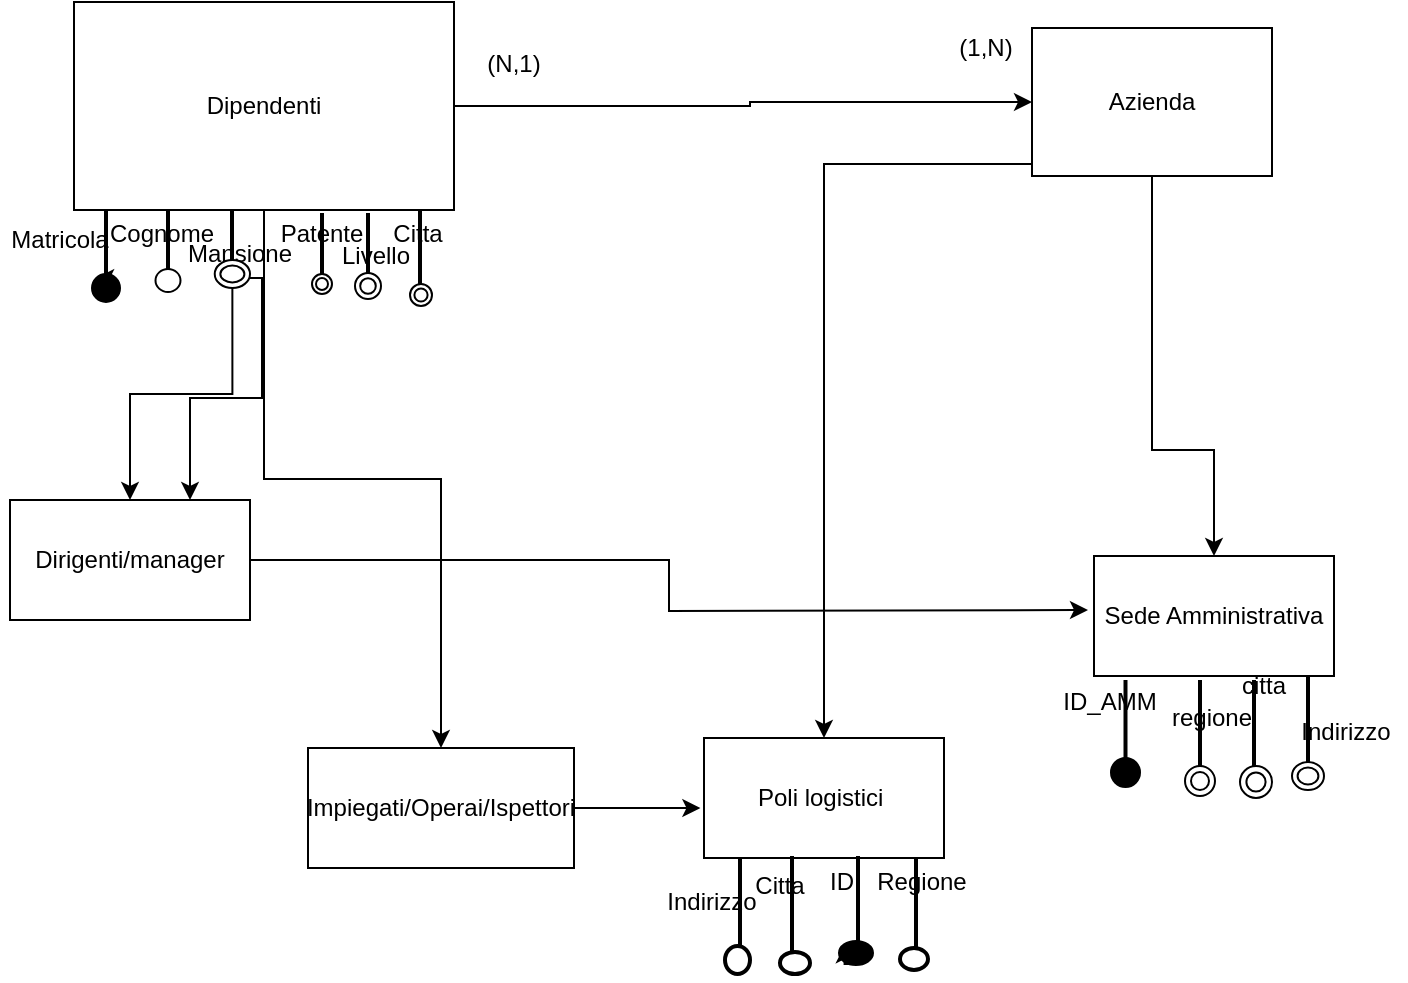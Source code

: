 <mxfile version="20.8.16" type="device"><diagram name="Pagina-1" id="kRQeUAXzFnwSmmg7LlJl"><mxGraphModel dx="1036" dy="614" grid="0" gridSize="10" guides="1" tooltips="1" connect="1" arrows="1" fold="1" page="1" pageScale="1" pageWidth="827" pageHeight="1169" math="0" shadow="0"><root><mxCell id="0"/><mxCell id="1" parent="0"/><mxCell id="98EQxa7zO8FGdcojARuM-17" value="" style="edgeStyle=orthogonalEdgeStyle;rounded=0;orthogonalLoop=1;jettySize=auto;html=1;" parent="1" source="98EQxa7zO8FGdcojARuM-1" target="98EQxa7zO8FGdcojARuM-14" edge="1"><mxGeometry relative="1" as="geometry"/></mxCell><mxCell id="98EQxa7zO8FGdcojARuM-18" style="edgeStyle=orthogonalEdgeStyle;rounded=0;orthogonalLoop=1;jettySize=auto;html=1;entryX=0.75;entryY=0;entryDx=0;entryDy=0;startArrow=none;" parent="1" source="IhqfT50WHUoN4UegNxZS-17" target="98EQxa7zO8FGdcojARuM-13" edge="1"><mxGeometry relative="1" as="geometry"><Array as="points"><mxPoint x="136" y="194"/><mxPoint x="136" y="254"/><mxPoint x="100" y="254"/></Array></mxGeometry></mxCell><mxCell id="IhqfT50WHUoN4UegNxZS-30" style="edgeStyle=orthogonalEdgeStyle;rounded=0;orthogonalLoop=1;jettySize=auto;html=1;entryX=0;entryY=0.5;entryDx=0;entryDy=0;fontColor=#000000;" parent="1" source="98EQxa7zO8FGdcojARuM-1" target="98EQxa7zO8FGdcojARuM-3" edge="1"><mxGeometry relative="1" as="geometry"><Array as="points"><mxPoint x="380" y="108"/><mxPoint x="380" y="106"/></Array></mxGeometry></mxCell><mxCell id="98EQxa7zO8FGdcojARuM-1" value="Dipendenti" style="rounded=0;whiteSpace=wrap;html=1;" parent="1" vertex="1"><mxGeometry x="42" y="56" width="190" height="104" as="geometry"/></mxCell><mxCell id="98EQxa7zO8FGdcojARuM-12" style="edgeStyle=orthogonalEdgeStyle;rounded=0;orthogonalLoop=1;jettySize=auto;html=1;entryX=0.5;entryY=0;entryDx=0;entryDy=0;" parent="1" source="98EQxa7zO8FGdcojARuM-3" target="98EQxa7zO8FGdcojARuM-9" edge="1"><mxGeometry relative="1" as="geometry"><Array as="points"><mxPoint x="581" y="280"/><mxPoint x="612" y="280"/></Array></mxGeometry></mxCell><mxCell id="IhqfT50WHUoN4UegNxZS-31" style="edgeStyle=orthogonalEdgeStyle;rounded=0;orthogonalLoop=1;jettySize=auto;html=1;fontColor=#000000;" parent="1" source="98EQxa7zO8FGdcojARuM-3" target="98EQxa7zO8FGdcojARuM-6" edge="1"><mxGeometry relative="1" as="geometry"><Array as="points"><mxPoint x="417" y="137"/></Array></mxGeometry></mxCell><mxCell id="98EQxa7zO8FGdcojARuM-3" value="Azienda" style="rounded=0;whiteSpace=wrap;html=1;" parent="1" vertex="1"><mxGeometry x="521" y="69" width="120" height="74" as="geometry"/></mxCell><mxCell id="98EQxa7zO8FGdcojARuM-6" value="Poli logistici&amp;nbsp;" style="rounded=0;whiteSpace=wrap;html=1;" parent="1" vertex="1"><mxGeometry x="357" y="424" width="120" height="60" as="geometry"/></mxCell><mxCell id="98EQxa7zO8FGdcojARuM-9" value="Sede Amministrativa" style="rounded=0;whiteSpace=wrap;html=1;" parent="1" vertex="1"><mxGeometry x="552" y="333" width="120" height="60" as="geometry"/></mxCell><mxCell id="98EQxa7zO8FGdcojARuM-24" style="edgeStyle=orthogonalEdgeStyle;rounded=0;orthogonalLoop=1;jettySize=auto;html=1;" parent="1" source="98EQxa7zO8FGdcojARuM-13" edge="1"><mxGeometry relative="1" as="geometry"><mxPoint x="549" y="360" as="targetPoint"/></mxGeometry></mxCell><mxCell id="98EQxa7zO8FGdcojARuM-13" value="Dirigenti/manager" style="rounded=0;whiteSpace=wrap;html=1;" parent="1" vertex="1"><mxGeometry x="10" y="305" width="120" height="60" as="geometry"/></mxCell><mxCell id="98EQxa7zO8FGdcojARuM-23" style="edgeStyle=orthogonalEdgeStyle;rounded=0;orthogonalLoop=1;jettySize=auto;html=1;" parent="1" source="98EQxa7zO8FGdcojARuM-14" edge="1"><mxGeometry relative="1" as="geometry"><mxPoint x="355.2" y="459" as="targetPoint"/></mxGeometry></mxCell><mxCell id="98EQxa7zO8FGdcojARuM-14" value="Impiegati/Operai/Ispettori" style="rounded=0;whiteSpace=wrap;html=1;" parent="1" vertex="1"><mxGeometry x="159" y="429" width="133" height="60" as="geometry"/></mxCell><mxCell id="98EQxa7zO8FGdcojARuM-26" value="(N,1)" style="text;strokeColor=none;align=center;fillColor=none;html=1;verticalAlign=middle;whiteSpace=wrap;rounded=0;" parent="1" vertex="1"><mxGeometry x="232" y="72" width="60" height="30" as="geometry"/></mxCell><mxCell id="98EQxa7zO8FGdcojARuM-28" value="(1,N)" style="text;strokeColor=none;align=center;fillColor=none;html=1;verticalAlign=middle;whiteSpace=wrap;rounded=0;" parent="1" vertex="1"><mxGeometry x="468" y="64" width="60" height="30" as="geometry"/></mxCell><mxCell id="IhqfT50WHUoN4UegNxZS-1" value="" style="line;strokeWidth=2;direction=south;html=1;" parent="1" vertex="1"><mxGeometry x="184" y="161.5" width="10" height="30" as="geometry"/></mxCell><mxCell id="IhqfT50WHUoN4UegNxZS-2" value="" style="line;strokeWidth=2;direction=south;html=1;" parent="1" vertex="1"><mxGeometry x="161" y="161.5" width="10" height="31" as="geometry"/></mxCell><mxCell id="IhqfT50WHUoN4UegNxZS-6" value="" style="line;strokeWidth=2;direction=south;html=1;" parent="1" vertex="1"><mxGeometry x="53" y="159.5" width="10" height="32.5" as="geometry"/></mxCell><mxCell id="IhqfT50WHUoN4UegNxZS-8" value="" style="line;strokeWidth=2;direction=south;html=1;" parent="1" vertex="1"><mxGeometry x="84" y="159.5" width="10" height="31.5" as="geometry"/></mxCell><mxCell id="IhqfT50WHUoN4UegNxZS-10" value="" style="ellipse;shape=doubleEllipse;whiteSpace=wrap;html=1;aspect=fixed;fontColor=#000000;fillColor=#000000;" parent="1" vertex="1"><mxGeometry x="51" y="192" width="14" height="14" as="geometry"/></mxCell><mxCell id="IhqfT50WHUoN4UegNxZS-11" value="Matricola" style="text;strokeColor=none;align=center;fillColor=none;html=1;verticalAlign=middle;whiteSpace=wrap;rounded=0;fontColor=#000000;" parent="1" vertex="1"><mxGeometry x="5" y="160" width="60" height="30" as="geometry"/></mxCell><mxCell id="IhqfT50WHUoN4UegNxZS-12" style="edgeStyle=orthogonalEdgeStyle;rounded=0;orthogonalLoop=1;jettySize=auto;html=1;exitX=1;exitY=0;exitDx=0;exitDy=0;entryX=0;entryY=0;entryDx=0;entryDy=0;fontColor=#000000;" parent="1" source="IhqfT50WHUoN4UegNxZS-10" target="IhqfT50WHUoN4UegNxZS-10" edge="1"><mxGeometry relative="1" as="geometry"/></mxCell><mxCell id="IhqfT50WHUoN4UegNxZS-13" value="" style="ellipse;whiteSpace=wrap;html=1;fontColor=#000000;fillColor=#FFFFFF;" parent="1" vertex="1"><mxGeometry x="82.75" y="189.5" width="12.5" height="11.5" as="geometry"/></mxCell><mxCell id="IhqfT50WHUoN4UegNxZS-14" value="Cognome" style="text;strokeColor=none;align=center;fillColor=none;html=1;verticalAlign=middle;whiteSpace=wrap;rounded=0;fontColor=#000000;" parent="1" vertex="1"><mxGeometry x="56" y="157" width="60" height="30" as="geometry"/></mxCell><mxCell id="IhqfT50WHUoN4UegNxZS-15" value="" style="line;strokeWidth=2;direction=south;html=1;fontColor=#000000;fillColor=#FFFFFF;" parent="1" vertex="1"><mxGeometry x="116" y="159.5" width="10" height="36.5" as="geometry"/></mxCell><mxCell id="IhqfT50WHUoN4UegNxZS-16" value="Mansione" style="text;strokeColor=none;align=center;fillColor=none;html=1;verticalAlign=middle;whiteSpace=wrap;rounded=0;fontColor=#000000;" parent="1" vertex="1"><mxGeometry x="95.25" y="167" width="60" height="30" as="geometry"/></mxCell><mxCell id="5wFpMQSpjCiN2g1sYuIz-1" value="" style="edgeStyle=orthogonalEdgeStyle;rounded=0;orthogonalLoop=1;jettySize=auto;html=1;" parent="1" source="IhqfT50WHUoN4UegNxZS-17" target="98EQxa7zO8FGdcojARuM-13" edge="1"><mxGeometry relative="1" as="geometry"/></mxCell><mxCell id="IhqfT50WHUoN4UegNxZS-17" value="" style="ellipse;shape=doubleEllipse;whiteSpace=wrap;html=1;fontColor=#000000;fillColor=#FFFFFF;" parent="1" vertex="1"><mxGeometry x="112.37" y="185" width="17.63" height="14" as="geometry"/></mxCell><mxCell id="IhqfT50WHUoN4UegNxZS-20" value="" style="ellipse;shape=doubleEllipse;whiteSpace=wrap;html=1;aspect=fixed;fontColor=#000000;fillColor=#FFFFFF;" parent="1" vertex="1"><mxGeometry x="161" y="192" width="10" height="10" as="geometry"/></mxCell><mxCell id="IhqfT50WHUoN4UegNxZS-21" value="Patente" style="text;strokeColor=none;align=center;fillColor=none;html=1;verticalAlign=middle;whiteSpace=wrap;rounded=0;fontColor=#000000;" parent="1" vertex="1"><mxGeometry x="136" y="157" width="60" height="30" as="geometry"/></mxCell><mxCell id="IhqfT50WHUoN4UegNxZS-22" value="" style="ellipse;shape=doubleEllipse;whiteSpace=wrap;html=1;aspect=fixed;fontColor=#000000;fillColor=#FFFFFF;" parent="1" vertex="1"><mxGeometry x="182.5" y="191.5" width="13" height="13" as="geometry"/></mxCell><mxCell id="IhqfT50WHUoN4UegNxZS-23" value="Livello" style="text;strokeColor=none;align=center;fillColor=none;html=1;verticalAlign=middle;whiteSpace=wrap;rounded=0;fontColor=#000000;" parent="1" vertex="1"><mxGeometry x="163" y="170" width="60" height="25" as="geometry"/></mxCell><mxCell id="IhqfT50WHUoN4UegNxZS-24" value="" style="line;strokeWidth=2;direction=south;html=1;fontColor=#000000;fillColor=#FFFFFF;" parent="1" vertex="1"><mxGeometry x="210" y="159.5" width="10" height="40.5" as="geometry"/></mxCell><mxCell id="IhqfT50WHUoN4UegNxZS-25" value="Citta" style="text;strokeColor=none;align=center;fillColor=none;html=1;verticalAlign=middle;whiteSpace=wrap;rounded=0;fontColor=#000000;" parent="1" vertex="1"><mxGeometry x="184" y="157" width="60" height="30" as="geometry"/></mxCell><mxCell id="IhqfT50WHUoN4UegNxZS-26" value="" style="ellipse;shape=doubleEllipse;whiteSpace=wrap;html=1;aspect=fixed;fontColor=#000000;fillColor=#FFFFFF;" parent="1" vertex="1"><mxGeometry x="210" y="197" width="11" height="11" as="geometry"/></mxCell><mxCell id="IhqfT50WHUoN4UegNxZS-32" value="" style="line;strokeWidth=2;direction=south;html=1;fontColor=#000000;fillColor=#FFFFFF;" parent="1" vertex="1"><mxGeometry x="370" y="484" width="10" height="44" as="geometry"/></mxCell><mxCell id="IhqfT50WHUoN4UegNxZS-38" value="" style="edgeStyle=orthogonalEdgeStyle;rounded=0;orthogonalLoop=1;jettySize=auto;html=1;fontColor=#000000;" parent="1" edge="1"><mxGeometry relative="1" as="geometry"><mxPoint x="404" y="528" as="sourcePoint"/><mxPoint x="404" y="528" as="targetPoint"/></mxGeometry></mxCell><mxCell id="IhqfT50WHUoN4UegNxZS-34" value="" style="line;strokeWidth=2;direction=south;html=1;fontColor=#000000;fillColor=#FFFFFF;" parent="1" vertex="1"><mxGeometry x="429" y="483" width="10" height="45" as="geometry"/></mxCell><mxCell id="IhqfT50WHUoN4UegNxZS-35" value="" style="line;strokeWidth=2;direction=south;html=1;fontColor=#000000;fillColor=#FFFFFF;" parent="1" vertex="1"><mxGeometry x="458" y="484" width="10" height="45" as="geometry"/></mxCell><mxCell id="IhqfT50WHUoN4UegNxZS-36" value="" style="ellipse;whiteSpace=wrap;html=1;verticalAlign=top;fillColor=#FFFFFF;fontColor=#000000;strokeWidth=2;labelBackgroundColor=default;spacingTop=8;" parent="1" vertex="1"><mxGeometry x="367.5" y="528" width="12.5" height="14" as="geometry"/></mxCell><mxCell id="IhqfT50WHUoN4UegNxZS-39" value="" style="line;strokeWidth=2;direction=south;html=1;fontColor=#000000;fillColor=#FFFFFF;" parent="1" vertex="1"><mxGeometry x="396" y="483" width="10" height="48" as="geometry"/></mxCell><mxCell id="IhqfT50WHUoN4UegNxZS-40" value="" style="ellipse;whiteSpace=wrap;html=1;verticalAlign=top;fillColor=#FFFFFF;fontColor=#000000;strokeWidth=2;labelBackgroundColor=default;spacingTop=8;" parent="1" vertex="1"><mxGeometry x="395" y="531" width="15" height="11" as="geometry"/></mxCell><mxCell id="IhqfT50WHUoN4UegNxZS-41" value="" style="ellipse;whiteSpace=wrap;html=1;verticalAlign=top;fillColor=#000000;fontColor=#000000;strokeWidth=2;labelBackgroundColor=default;spacingTop=8;" parent="1" vertex="1"><mxGeometry x="425" y="526" width="16" height="11" as="geometry"/></mxCell><mxCell id="IhqfT50WHUoN4UegNxZS-43" style="edgeStyle=orthogonalEdgeStyle;rounded=0;orthogonalLoop=1;jettySize=auto;html=1;exitX=0.5;exitY=1;exitDx=0;exitDy=0;entryX=0;entryY=0;entryDx=0;entryDy=0;fontColor=#000000;" parent="1" source="IhqfT50WHUoN4UegNxZS-41" target="IhqfT50WHUoN4UegNxZS-41" edge="1"><mxGeometry relative="1" as="geometry"/></mxCell><mxCell id="IhqfT50WHUoN4UegNxZS-44" value="" style="ellipse;whiteSpace=wrap;html=1;verticalAlign=top;fillColor=#FFFFFF;fontColor=#000000;strokeWidth=2;labelBackgroundColor=default;spacingTop=8;" parent="1" vertex="1"><mxGeometry x="455" y="529" width="14" height="11" as="geometry"/></mxCell><mxCell id="IhqfT50WHUoN4UegNxZS-46" value="ID" style="text;strokeColor=none;align=center;fillColor=none;html=1;verticalAlign=middle;whiteSpace=wrap;rounded=0;fontColor=#000000;" parent="1" vertex="1"><mxGeometry x="396" y="481" width="60" height="30" as="geometry"/></mxCell><mxCell id="IhqfT50WHUoN4UegNxZS-47" value="Regione" style="text;strokeColor=none;align=center;fillColor=none;html=1;verticalAlign=middle;whiteSpace=wrap;rounded=0;fontColor=#000000;" parent="1" vertex="1"><mxGeometry x="436" y="481" width="60" height="30" as="geometry"/></mxCell><mxCell id="IhqfT50WHUoN4UegNxZS-48" value="Citta" style="text;strokeColor=none;align=center;fillColor=none;html=1;verticalAlign=middle;whiteSpace=wrap;rounded=0;fontColor=#000000;" parent="1" vertex="1"><mxGeometry x="365" y="483" width="60" height="30" as="geometry"/></mxCell><mxCell id="IhqfT50WHUoN4UegNxZS-49" value="Indirizzo" style="text;strokeColor=none;align=center;fillColor=none;html=1;verticalAlign=middle;whiteSpace=wrap;rounded=0;fontColor=#000000;" parent="1" vertex="1"><mxGeometry x="331" y="491" width="60" height="30" as="geometry"/></mxCell><mxCell id="IhqfT50WHUoN4UegNxZS-51" value="" style="line;strokeWidth=2;direction=south;html=1;fontColor=#000000;fillColor=#000000;" parent="1" vertex="1"><mxGeometry x="600" y="395" width="10" height="49" as="geometry"/></mxCell><mxCell id="IhqfT50WHUoN4UegNxZS-52" value="" style="line;strokeWidth=2;direction=south;html=1;fontColor=#000000;fillColor=#000000;" parent="1" vertex="1"><mxGeometry x="627" y="395" width="10" height="50" as="geometry"/></mxCell><mxCell id="IhqfT50WHUoN4UegNxZS-53" value="" style="line;strokeWidth=2;direction=south;html=1;fontColor=#000000;fillColor=#000000;" parent="1" vertex="1"><mxGeometry x="654" y="393" width="10" height="53" as="geometry"/></mxCell><mxCell id="IhqfT50WHUoN4UegNxZS-57" value="" style="line;strokeWidth=2;direction=south;html=1;fontColor=#000000;fillColor=#000000;" parent="1" vertex="1"><mxGeometry x="562.75" y="395" width="10" height="45" as="geometry"/></mxCell><mxCell id="IhqfT50WHUoN4UegNxZS-54" value="" style="ellipse;shape=doubleEllipse;whiteSpace=wrap;html=1;aspect=fixed;fontColor=#000000;fillColor=#000000;" parent="1" vertex="1"><mxGeometry x="560.5" y="434" width="14.5" height="14.5" as="geometry"/></mxCell><mxCell id="IhqfT50WHUoN4UegNxZS-59" value="" style="ellipse;shape=doubleEllipse;whiteSpace=wrap;html=1;aspect=fixed;fontColor=#000000;fillColor=#FFFFFF;" parent="1" vertex="1"><mxGeometry x="597.5" y="438" width="15" height="15" as="geometry"/></mxCell><mxCell id="IhqfT50WHUoN4UegNxZS-60" value="" style="ellipse;shape=doubleEllipse;whiteSpace=wrap;html=1;aspect=fixed;fontColor=#000000;fillColor=#FFFFFF;" parent="1" vertex="1"><mxGeometry x="630" y="440" width="3" height="3" as="geometry"/></mxCell><mxCell id="IhqfT50WHUoN4UegNxZS-61" value="" style="ellipse;shape=doubleEllipse;whiteSpace=wrap;html=1;aspect=fixed;fontColor=#000000;fillColor=#FFFFFF;" parent="1" vertex="1"><mxGeometry x="625" y="438" width="16" height="16" as="geometry"/></mxCell><mxCell id="IhqfT50WHUoN4UegNxZS-62" value="" style="ellipse;shape=doubleEllipse;whiteSpace=wrap;html=1;fontColor=#000000;fillColor=#FFFFFF;" parent="1" vertex="1"><mxGeometry x="651" y="436" width="16" height="14" as="geometry"/></mxCell><mxCell id="IhqfT50WHUoN4UegNxZS-64" value="ID_AMM" style="text;strokeColor=none;align=center;fillColor=none;html=1;verticalAlign=middle;whiteSpace=wrap;rounded=0;fontColor=#000000;" parent="1" vertex="1"><mxGeometry x="530" y="391" width="60" height="30" as="geometry"/></mxCell><mxCell id="IhqfT50WHUoN4UegNxZS-65" value="regione" style="text;strokeColor=none;align=center;fillColor=none;html=1;verticalAlign=middle;whiteSpace=wrap;rounded=0;fontColor=#000000;" parent="1" vertex="1"><mxGeometry x="581" y="399" width="60" height="30" as="geometry"/></mxCell><mxCell id="IhqfT50WHUoN4UegNxZS-66" value="citta" style="text;strokeColor=none;align=center;fillColor=none;html=1;verticalAlign=middle;whiteSpace=wrap;rounded=0;fontColor=#000000;" parent="1" vertex="1"><mxGeometry x="607" y="383" width="60" height="30" as="geometry"/></mxCell><mxCell id="IhqfT50WHUoN4UegNxZS-69" value="Indirizzo" style="text;strokeColor=none;align=center;fillColor=none;html=1;verticalAlign=middle;whiteSpace=wrap;rounded=0;fontColor=#000000;" parent="1" vertex="1"><mxGeometry x="648" y="406" width="60" height="30" as="geometry"/></mxCell></root></mxGraphModel></diagram></mxfile>